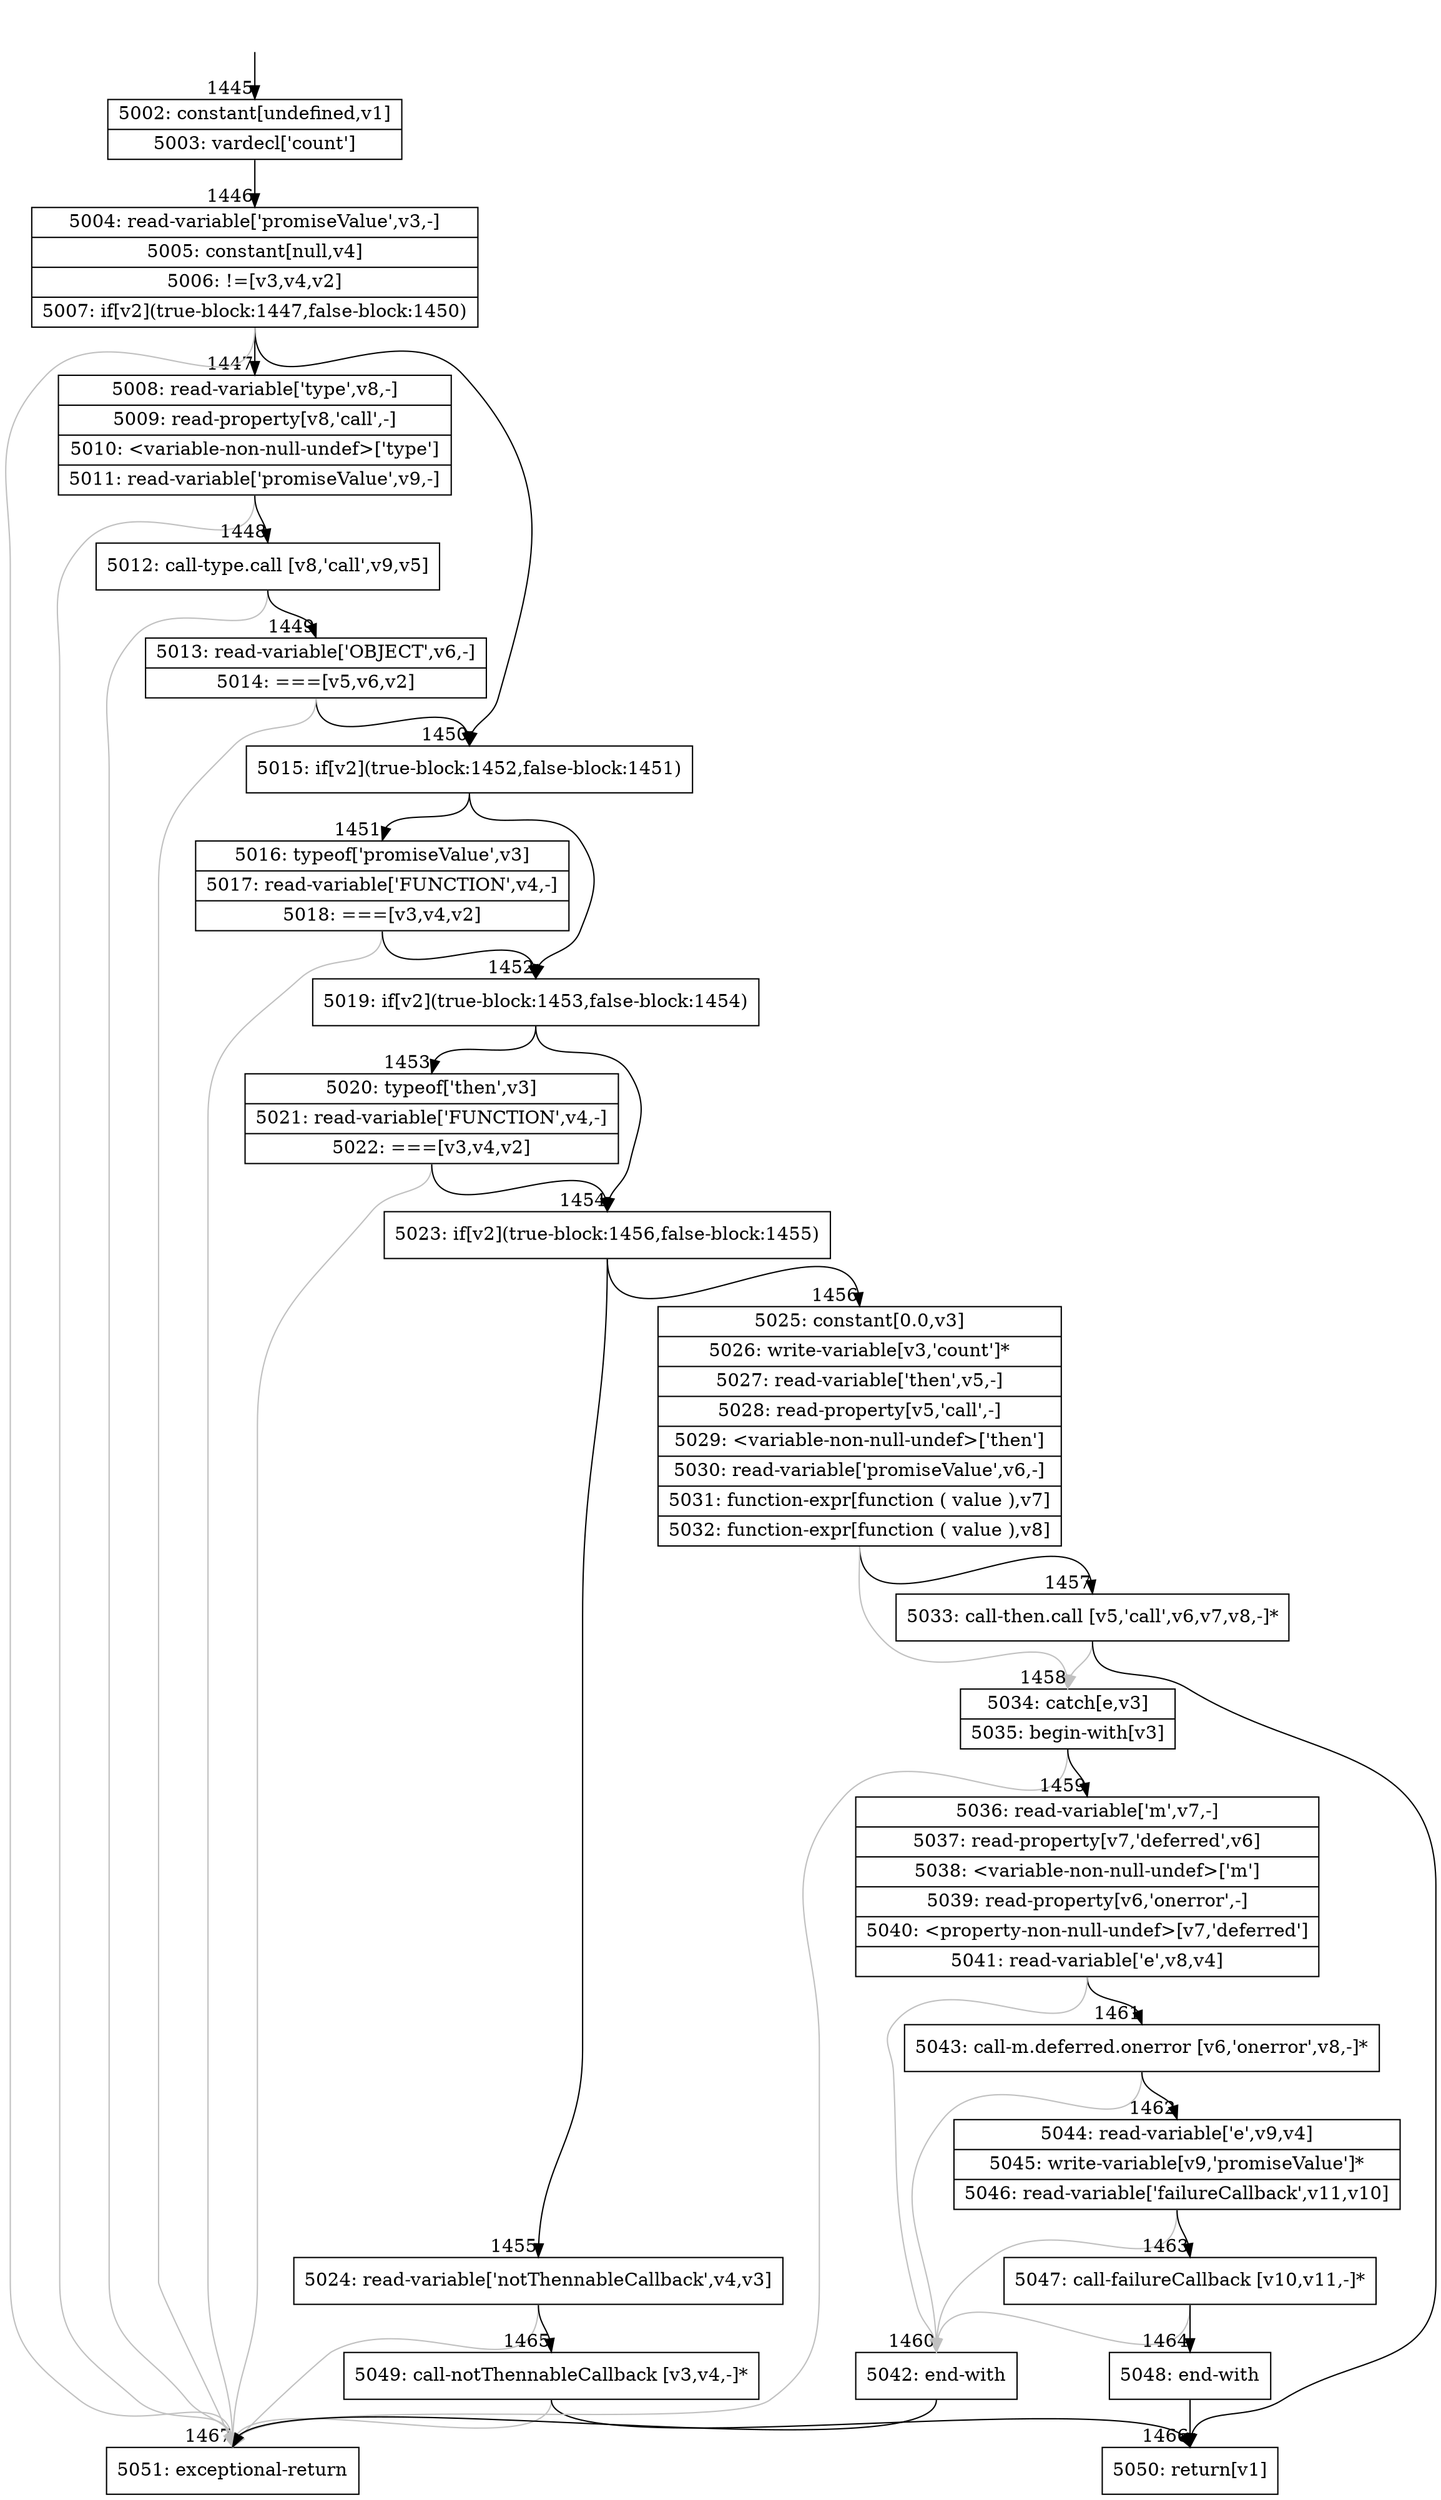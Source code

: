 digraph {
rankdir="TD"
BB_entry62[shape=none,label=""];
BB_entry62 -> BB1445 [tailport=s, headport=n, headlabel="    1445"]
BB1445 [shape=record label="{5002: constant[undefined,v1]|5003: vardecl['count']}" ] 
BB1445 -> BB1446 [tailport=s, headport=n, headlabel="      1446"]
BB1446 [shape=record label="{5004: read-variable['promiseValue',v3,-]|5005: constant[null,v4]|5006: !=[v3,v4,v2]|5007: if[v2](true-block:1447,false-block:1450)}" ] 
BB1446 -> BB1450 [tailport=s, headport=n, headlabel="      1450"]
BB1446 -> BB1447 [tailport=s, headport=n, headlabel="      1447"]
BB1446 -> BB1467 [tailport=s, headport=n, color=gray, headlabel="      1467"]
BB1447 [shape=record label="{5008: read-variable['type',v8,-]|5009: read-property[v8,'call',-]|5010: \<variable-non-null-undef\>['type']|5011: read-variable['promiseValue',v9,-]}" ] 
BB1447 -> BB1448 [tailport=s, headport=n, headlabel="      1448"]
BB1447 -> BB1467 [tailport=s, headport=n, color=gray]
BB1448 [shape=record label="{5012: call-type.call [v8,'call',v9,v5]}" ] 
BB1448 -> BB1449 [tailport=s, headport=n, headlabel="      1449"]
BB1448 -> BB1467 [tailport=s, headport=n, color=gray]
BB1449 [shape=record label="{5013: read-variable['OBJECT',v6,-]|5014: ===[v5,v6,v2]}" ] 
BB1449 -> BB1450 [tailport=s, headport=n]
BB1449 -> BB1467 [tailport=s, headport=n, color=gray]
BB1450 [shape=record label="{5015: if[v2](true-block:1452,false-block:1451)}" ] 
BB1450 -> BB1452 [tailport=s, headport=n, headlabel="      1452"]
BB1450 -> BB1451 [tailport=s, headport=n, headlabel="      1451"]
BB1451 [shape=record label="{5016: typeof['promiseValue',v3]|5017: read-variable['FUNCTION',v4,-]|5018: ===[v3,v4,v2]}" ] 
BB1451 -> BB1452 [tailport=s, headport=n]
BB1451 -> BB1467 [tailport=s, headport=n, color=gray]
BB1452 [shape=record label="{5019: if[v2](true-block:1453,false-block:1454)}" ] 
BB1452 -> BB1454 [tailport=s, headport=n, headlabel="      1454"]
BB1452 -> BB1453 [tailport=s, headport=n, headlabel="      1453"]
BB1453 [shape=record label="{5020: typeof['then',v3]|5021: read-variable['FUNCTION',v4,-]|5022: ===[v3,v4,v2]}" ] 
BB1453 -> BB1454 [tailport=s, headport=n]
BB1453 -> BB1467 [tailport=s, headport=n, color=gray]
BB1454 [shape=record label="{5023: if[v2](true-block:1456,false-block:1455)}" ] 
BB1454 -> BB1456 [tailport=s, headport=n, headlabel="      1456"]
BB1454 -> BB1455 [tailport=s, headport=n, headlabel="      1455"]
BB1455 [shape=record label="{5024: read-variable['notThennableCallback',v4,v3]}" ] 
BB1455 -> BB1465 [tailport=s, headport=n, headlabel="      1465"]
BB1455 -> BB1467 [tailport=s, headport=n, color=gray]
BB1456 [shape=record label="{5025: constant[0.0,v3]|5026: write-variable[v3,'count']*|5027: read-variable['then',v5,-]|5028: read-property[v5,'call',-]|5029: \<variable-non-null-undef\>['then']|5030: read-variable['promiseValue',v6,-]|5031: function-expr[function ( value ),v7]|5032: function-expr[function ( value ),v8]}" ] 
BB1456 -> BB1457 [tailport=s, headport=n, headlabel="      1457"]
BB1456 -> BB1458 [tailport=s, headport=n, color=gray, headlabel="      1458"]
BB1457 [shape=record label="{5033: call-then.call [v5,'call',v6,v7,v8,-]*}" ] 
BB1457 -> BB1466 [tailport=s, headport=n, headlabel="      1466"]
BB1457 -> BB1458 [tailport=s, headport=n, color=gray]
BB1458 [shape=record label="{5034: catch[e,v3]|5035: begin-with[v3]}" ] 
BB1458 -> BB1459 [tailport=s, headport=n, headlabel="      1459"]
BB1458 -> BB1467 [tailport=s, headport=n, color=gray]
BB1459 [shape=record label="{5036: read-variable['m',v7,-]|5037: read-property[v7,'deferred',v6]|5038: \<variable-non-null-undef\>['m']|5039: read-property[v6,'onerror',-]|5040: \<property-non-null-undef\>[v7,'deferred']|5041: read-variable['e',v8,v4]}" ] 
BB1459 -> BB1461 [tailport=s, headport=n, headlabel="      1461"]
BB1459 -> BB1460 [tailport=s, headport=n, color=gray, headlabel="      1460"]
BB1460 [shape=record label="{5042: end-with}" ] 
BB1460 -> BB1467 [tailport=s, headport=n]
BB1461 [shape=record label="{5043: call-m.deferred.onerror [v6,'onerror',v8,-]*}" ] 
BB1461 -> BB1462 [tailport=s, headport=n, headlabel="      1462"]
BB1461 -> BB1460 [tailport=s, headport=n, color=gray]
BB1462 [shape=record label="{5044: read-variable['e',v9,v4]|5045: write-variable[v9,'promiseValue']*|5046: read-variable['failureCallback',v11,v10]}" ] 
BB1462 -> BB1463 [tailport=s, headport=n, headlabel="      1463"]
BB1462 -> BB1460 [tailport=s, headport=n, color=gray]
BB1463 [shape=record label="{5047: call-failureCallback [v10,v11,-]*}" ] 
BB1463 -> BB1464 [tailport=s, headport=n, headlabel="      1464"]
BB1463 -> BB1460 [tailport=s, headport=n, color=gray]
BB1464 [shape=record label="{5048: end-with}" ] 
BB1464 -> BB1466 [tailport=s, headport=n]
BB1465 [shape=record label="{5049: call-notThennableCallback [v3,v4,-]*}" ] 
BB1465 -> BB1466 [tailport=s, headport=n]
BB1465 -> BB1467 [tailport=s, headport=n, color=gray]
BB1466 [shape=record label="{5050: return[v1]}" ] 
BB1467 [shape=record label="{5051: exceptional-return}" ] 
//#$~ 936
}
